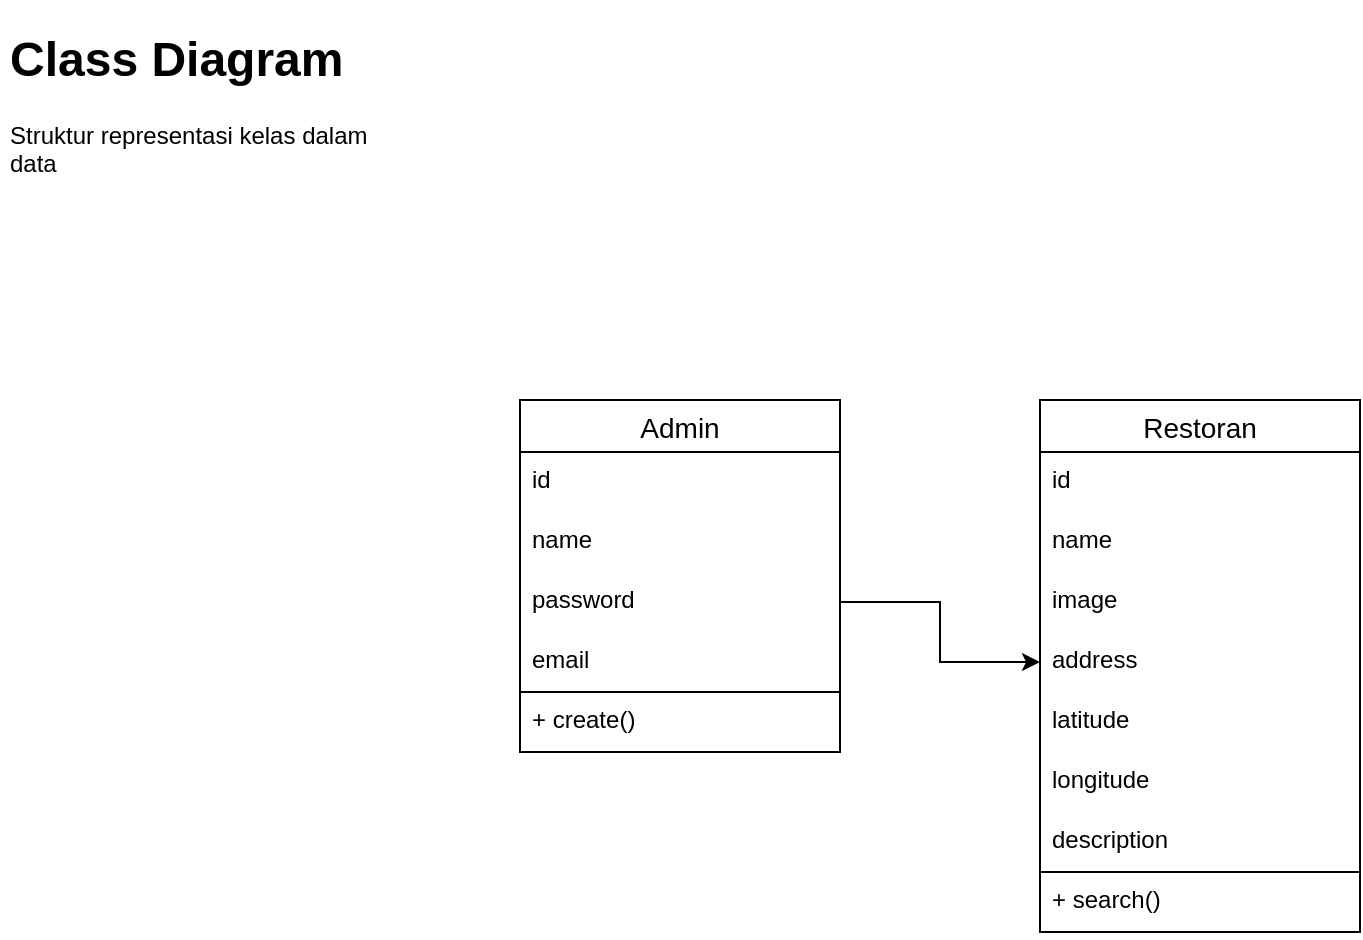 <mxfile version="22.1.2" type="device" pages="9">
  <diagram id="uEKleAXXWnIXiFQPEF42" name="class_diagram">
    <mxGraphModel dx="864" dy="516" grid="1" gridSize="10" guides="1" tooltips="1" connect="1" arrows="1" fold="1" page="1" pageScale="1" pageWidth="1169" pageHeight="827" math="0" shadow="0">
      <root>
        <mxCell id="0" />
        <mxCell id="1" parent="0" />
        <mxCell id="WfRSGHhZKMHI-hBBwJHi-1" value="Admin" style="swimlane;fontStyle=0;childLayout=stackLayout;horizontal=1;startSize=26;horizontalStack=0;resizeParent=1;resizeParentMax=0;resizeLast=0;collapsible=1;marginBottom=0;align=center;fontSize=14;" parent="1" vertex="1">
          <mxGeometry x="270" y="200" width="160" height="176" as="geometry" />
        </mxCell>
        <mxCell id="WfRSGHhZKMHI-hBBwJHi-2" value="id" style="text;strokeColor=none;fillColor=none;spacingLeft=4;spacingRight=4;overflow=hidden;rotatable=0;points=[[0,0.5],[1,0.5]];portConstraint=eastwest;fontSize=12;whiteSpace=wrap;html=1;" parent="WfRSGHhZKMHI-hBBwJHi-1" vertex="1">
          <mxGeometry y="26" width="160" height="30" as="geometry" />
        </mxCell>
        <mxCell id="WfRSGHhZKMHI-hBBwJHi-3" value="name" style="text;strokeColor=none;fillColor=none;spacingLeft=4;spacingRight=4;overflow=hidden;rotatable=0;points=[[0,0.5],[1,0.5]];portConstraint=eastwest;fontSize=12;whiteSpace=wrap;html=1;" parent="WfRSGHhZKMHI-hBBwJHi-1" vertex="1">
          <mxGeometry y="56" width="160" height="30" as="geometry" />
        </mxCell>
        <mxCell id="WfRSGHhZKMHI-hBBwJHi-4" value="password" style="text;strokeColor=none;fillColor=none;spacingLeft=4;spacingRight=4;overflow=hidden;rotatable=0;points=[[0,0.5],[1,0.5]];portConstraint=eastwest;fontSize=12;whiteSpace=wrap;html=1;" parent="WfRSGHhZKMHI-hBBwJHi-1" vertex="1">
          <mxGeometry y="86" width="160" height="30" as="geometry" />
        </mxCell>
        <mxCell id="OwjPPMrB1LNmo61qr1oE-6" value="email" style="text;strokeColor=none;fillColor=none;spacingLeft=4;spacingRight=4;overflow=hidden;rotatable=0;points=[[0,0.5],[1,0.5]];portConstraint=eastwest;fontSize=12;whiteSpace=wrap;html=1;" parent="WfRSGHhZKMHI-hBBwJHi-1" vertex="1">
          <mxGeometry y="116" width="160" height="30" as="geometry" />
        </mxCell>
        <mxCell id="OKpZJcRmcXnSMO58SbXw-1" value="+ create()" style="text;strokeColor=default;fillColor=none;spacingLeft=4;spacingRight=4;overflow=hidden;rotatable=0;points=[[0,0.5],[1,0.5]];portConstraint=eastwest;fontSize=12;whiteSpace=wrap;html=1;" parent="WfRSGHhZKMHI-hBBwJHi-1" vertex="1">
          <mxGeometry y="146" width="160" height="30" as="geometry" />
        </mxCell>
        <mxCell id="WfRSGHhZKMHI-hBBwJHi-5" value="Restoran" style="swimlane;fontStyle=0;childLayout=stackLayout;horizontal=1;startSize=26;horizontalStack=0;resizeParent=1;resizeParentMax=0;resizeLast=0;collapsible=1;marginBottom=0;align=center;fontSize=14;" parent="1" vertex="1">
          <mxGeometry x="530" y="200" width="160" height="266" as="geometry" />
        </mxCell>
        <mxCell id="WfRSGHhZKMHI-hBBwJHi-6" value="id" style="text;strokeColor=none;fillColor=none;spacingLeft=4;spacingRight=4;overflow=hidden;rotatable=0;points=[[0,0.5],[1,0.5]];portConstraint=eastwest;fontSize=12;whiteSpace=wrap;html=1;" parent="WfRSGHhZKMHI-hBBwJHi-5" vertex="1">
          <mxGeometry y="26" width="160" height="30" as="geometry" />
        </mxCell>
        <mxCell id="WfRSGHhZKMHI-hBBwJHi-7" value="name" style="text;strokeColor=none;fillColor=none;spacingLeft=4;spacingRight=4;overflow=hidden;rotatable=0;points=[[0,0.5],[1,0.5]];portConstraint=eastwest;fontSize=12;whiteSpace=wrap;html=1;" parent="WfRSGHhZKMHI-hBBwJHi-5" vertex="1">
          <mxGeometry y="56" width="160" height="30" as="geometry" />
        </mxCell>
        <mxCell id="WfRSGHhZKMHI-hBBwJHi-8" value="image" style="text;strokeColor=none;fillColor=none;spacingLeft=4;spacingRight=4;overflow=hidden;rotatable=0;points=[[0,0.5],[1,0.5]];portConstraint=eastwest;fontSize=12;whiteSpace=wrap;html=1;" parent="WfRSGHhZKMHI-hBBwJHi-5" vertex="1">
          <mxGeometry y="86" width="160" height="30" as="geometry" />
        </mxCell>
        <mxCell id="OwjPPMrB1LNmo61qr1oE-4" value="address" style="text;strokeColor=none;fillColor=none;spacingLeft=4;spacingRight=4;overflow=hidden;rotatable=0;points=[[0,0.5],[1,0.5]];portConstraint=eastwest;fontSize=12;whiteSpace=wrap;html=1;" parent="WfRSGHhZKMHI-hBBwJHi-5" vertex="1">
          <mxGeometry y="116" width="160" height="30" as="geometry" />
        </mxCell>
        <mxCell id="OwjPPMrB1LNmo61qr1oE-3" value="latitude" style="text;strokeColor=none;fillColor=none;spacingLeft=4;spacingRight=4;overflow=hidden;rotatable=0;points=[[0,0.5],[1,0.5]];portConstraint=eastwest;fontSize=12;whiteSpace=wrap;html=1;" parent="WfRSGHhZKMHI-hBBwJHi-5" vertex="1">
          <mxGeometry y="146" width="160" height="30" as="geometry" />
        </mxCell>
        <mxCell id="OwjPPMrB1LNmo61qr1oE-2" value="longitude" style="text;strokeColor=none;fillColor=none;spacingLeft=4;spacingRight=4;overflow=hidden;rotatable=0;points=[[0,0.5],[1,0.5]];portConstraint=eastwest;fontSize=12;whiteSpace=wrap;html=1;" parent="WfRSGHhZKMHI-hBBwJHi-5" vertex="1">
          <mxGeometry y="176" width="160" height="30" as="geometry" />
        </mxCell>
        <mxCell id="OwjPPMrB1LNmo61qr1oE-1" value="description" style="text;strokeColor=none;fillColor=none;spacingLeft=4;spacingRight=4;overflow=hidden;rotatable=0;points=[[0,0.5],[1,0.5]];portConstraint=eastwest;fontSize=12;whiteSpace=wrap;html=1;" parent="WfRSGHhZKMHI-hBBwJHi-5" vertex="1">
          <mxGeometry y="206" width="160" height="30" as="geometry" />
        </mxCell>
        <mxCell id="OKpZJcRmcXnSMO58SbXw-2" value="+ search()" style="text;strokeColor=default;fillColor=none;spacingLeft=4;spacingRight=4;overflow=hidden;rotatable=0;points=[[0,0.5],[1,0.5]];portConstraint=eastwest;fontSize=12;whiteSpace=wrap;html=1;" parent="WfRSGHhZKMHI-hBBwJHi-5" vertex="1">
          <mxGeometry y="236" width="160" height="30" as="geometry" />
        </mxCell>
        <mxCell id="kHxyPzV2MhP2mO5u0oL6-1" value="&lt;h1&gt;Class Diagram&lt;/h1&gt;&lt;p&gt;Struktur representasi kelas dalam data&lt;/p&gt;" style="text;html=1;strokeColor=none;fillColor=none;spacing=5;spacingTop=-20;whiteSpace=wrap;overflow=hidden;rounded=0;" parent="1" vertex="1">
          <mxGeometry x="10" y="10" width="190" height="120" as="geometry" />
        </mxCell>
        <mxCell id="eJJIGH7hKQAF1qwXeydF-2" value="" style="edgeStyle=orthogonalEdgeStyle;rounded=0;orthogonalLoop=1;jettySize=auto;html=1;" parent="1" source="WfRSGHhZKMHI-hBBwJHi-4" target="OwjPPMrB1LNmo61qr1oE-4" edge="1">
          <mxGeometry relative="1" as="geometry" />
        </mxCell>
      </root>
    </mxGraphModel>
  </diagram>
  <diagram name="entity_relationship_diagram" id="wv50UoHE6rpFgZ3-bKZb">
    <mxGraphModel dx="1035" dy="626" grid="1" gridSize="10" guides="1" tooltips="1" connect="1" arrows="1" fold="1" page="1" pageScale="1" pageWidth="1169" pageHeight="827" math="0" shadow="0">
      <root>
        <mxCell id="kFq0XvAYw1q_RWK7bE0G-0" />
        <mxCell id="kFq0XvAYw1q_RWK7bE0G-1" parent="kFq0XvAYw1q_RWK7bE0G-0" />
        <mxCell id="McgjQWYdNotoh4i3HMHh-0" value="&lt;h1&gt;ERD&lt;/h1&gt;&lt;p&gt;Entity Relationship Diagram menampilkan relasi antara Admin dan Restoran&lt;/p&gt;" style="text;html=1;strokeColor=none;fillColor=none;spacing=5;spacingTop=-20;whiteSpace=wrap;overflow=hidden;rounded=0;" parent="kFq0XvAYw1q_RWK7bE0G-1" vertex="1">
          <mxGeometry x="10" y="10" width="190" height="120" as="geometry" />
        </mxCell>
        <mxCell id="rrg6VU5UccpmkUr85hv2-9" style="edgeStyle=none;rounded=0;orthogonalLoop=1;jettySize=auto;html=1;" edge="1" parent="kFq0XvAYw1q_RWK7bE0G-1" source="rrg6VU5UccpmkUr85hv2-0" target="rrg6VU5UccpmkUr85hv2-2">
          <mxGeometry relative="1" as="geometry" />
        </mxCell>
        <mxCell id="rrg6VU5UccpmkUr85hv2-0" value="Admin" style="whiteSpace=wrap;html=1;align=center;" vertex="1" parent="kFq0XvAYw1q_RWK7bE0G-1">
          <mxGeometry x="320" y="310" width="100" height="40" as="geometry" />
        </mxCell>
        <mxCell id="rrg6VU5UccpmkUr85hv2-6" style="edgeStyle=none;rounded=0;orthogonalLoop=1;jettySize=auto;html=1;" edge="1" parent="kFq0XvAYw1q_RWK7bE0G-1" source="rrg6VU5UccpmkUr85hv2-1" target="rrg6VU5UccpmkUr85hv2-0">
          <mxGeometry relative="1" as="geometry" />
        </mxCell>
        <mxCell id="rrg6VU5UccpmkUr85hv2-1" value="Name" style="ellipse;whiteSpace=wrap;html=1;align=center;" vertex="1" parent="kFq0XvAYw1q_RWK7bE0G-1">
          <mxGeometry x="180" y="310" width="100" height="40" as="geometry" />
        </mxCell>
        <mxCell id="rrg6VU5UccpmkUr85hv2-10" style="edgeStyle=none;rounded=0;orthogonalLoop=1;jettySize=auto;html=1;" edge="1" parent="kFq0XvAYw1q_RWK7bE0G-1" source="rrg6VU5UccpmkUr85hv2-2" target="rrg6VU5UccpmkUr85hv2-3">
          <mxGeometry relative="1" as="geometry" />
        </mxCell>
        <mxCell id="rrg6VU5UccpmkUr85hv2-2" value="Creates" style="shape=rhombus;perimeter=rhombusPerimeter;whiteSpace=wrap;html=1;align=center;" vertex="1" parent="kFq0XvAYw1q_RWK7bE0G-1">
          <mxGeometry x="550" y="300" width="120" height="60" as="geometry" />
        </mxCell>
        <mxCell id="rrg6VU5UccpmkUr85hv2-3" value="Restaurant" style="whiteSpace=wrap;html=1;align=center;" vertex="1" parent="kFq0XvAYw1q_RWK7bE0G-1">
          <mxGeometry x="860" y="310" width="100" height="40" as="geometry" />
        </mxCell>
        <mxCell id="rrg6VU5UccpmkUr85hv2-7" style="edgeStyle=none;rounded=0;orthogonalLoop=1;jettySize=auto;html=1;" edge="1" parent="kFq0XvAYw1q_RWK7bE0G-1" source="rrg6VU5UccpmkUr85hv2-4" target="rrg6VU5UccpmkUr85hv2-0">
          <mxGeometry relative="1" as="geometry" />
        </mxCell>
        <mxCell id="rrg6VU5UccpmkUr85hv2-4" value="Password" style="ellipse;whiteSpace=wrap;html=1;align=center;" vertex="1" parent="kFq0XvAYw1q_RWK7bE0G-1">
          <mxGeometry x="320" y="230" width="100" height="40" as="geometry" />
        </mxCell>
        <mxCell id="rrg6VU5UccpmkUr85hv2-8" style="edgeStyle=none;rounded=0;orthogonalLoop=1;jettySize=auto;html=1;" edge="1" parent="kFq0XvAYw1q_RWK7bE0G-1" source="rrg6VU5UccpmkUr85hv2-5" target="rrg6VU5UccpmkUr85hv2-0">
          <mxGeometry relative="1" as="geometry" />
        </mxCell>
        <mxCell id="rrg6VU5UccpmkUr85hv2-5" value="Email" style="ellipse;whiteSpace=wrap;html=1;align=center;" vertex="1" parent="kFq0XvAYw1q_RWK7bE0G-1">
          <mxGeometry x="320" y="394" width="100" height="40" as="geometry" />
        </mxCell>
        <mxCell id="rrg6VU5UccpmkUr85hv2-22" style="edgeStyle=none;rounded=0;orthogonalLoop=1;jettySize=auto;html=1;" edge="1" parent="kFq0XvAYw1q_RWK7bE0G-1" source="rrg6VU5UccpmkUr85hv2-12" target="rrg6VU5UccpmkUr85hv2-3">
          <mxGeometry relative="1" as="geometry" />
        </mxCell>
        <mxCell id="rrg6VU5UccpmkUr85hv2-12" value="Name" style="ellipse;whiteSpace=wrap;html=1;align=center;" vertex="1" parent="kFq0XvAYw1q_RWK7bE0G-1">
          <mxGeometry x="760" y="240" width="100" height="40" as="geometry" />
        </mxCell>
        <mxCell id="rrg6VU5UccpmkUr85hv2-19" value="" style="edgeStyle=none;rounded=0;orthogonalLoop=1;jettySize=auto;html=1;" edge="1" parent="kFq0XvAYw1q_RWK7bE0G-1" source="rrg6VU5UccpmkUr85hv2-13" target="rrg6VU5UccpmkUr85hv2-3">
          <mxGeometry relative="1" as="geometry" />
        </mxCell>
        <mxCell id="rrg6VU5UccpmkUr85hv2-13" value="Description" style="ellipse;whiteSpace=wrap;html=1;align=center;" vertex="1" parent="kFq0XvAYw1q_RWK7bE0G-1">
          <mxGeometry x="880" y="220" width="100" height="40" as="geometry" />
        </mxCell>
        <mxCell id="rrg6VU5UccpmkUr85hv2-25" value="" style="edgeStyle=none;rounded=0;orthogonalLoop=1;jettySize=auto;html=1;" edge="1" parent="kFq0XvAYw1q_RWK7bE0G-1" source="rrg6VU5UccpmkUr85hv2-14" target="rrg6VU5UccpmkUr85hv2-3">
          <mxGeometry relative="1" as="geometry" />
        </mxCell>
        <mxCell id="rrg6VU5UccpmkUr85hv2-14" value="Menu" style="ellipse;whiteSpace=wrap;html=1;align=center;" vertex="1" parent="kFq0XvAYw1q_RWK7bE0G-1">
          <mxGeometry x="980" y="354" width="100" height="40" as="geometry" />
        </mxCell>
        <mxCell id="rrg6VU5UccpmkUr85hv2-24" value="" style="edgeStyle=none;rounded=0;orthogonalLoop=1;jettySize=auto;html=1;" edge="1" parent="kFq0XvAYw1q_RWK7bE0G-1" source="rrg6VU5UccpmkUr85hv2-15" target="rrg6VU5UccpmkUr85hv2-3">
          <mxGeometry relative="1" as="geometry" />
        </mxCell>
        <mxCell id="rrg6VU5UccpmkUr85hv2-15" value="Longitude" style="ellipse;whiteSpace=wrap;html=1;align=center;" vertex="1" parent="kFq0XvAYw1q_RWK7bE0G-1">
          <mxGeometry x="890" y="414" width="100" height="40" as="geometry" />
        </mxCell>
        <mxCell id="rrg6VU5UccpmkUr85hv2-23" style="edgeStyle=none;rounded=0;orthogonalLoop=1;jettySize=auto;html=1;" edge="1" parent="kFq0XvAYw1q_RWK7bE0G-1" source="rrg6VU5UccpmkUr85hv2-16" target="rrg6VU5UccpmkUr85hv2-3">
          <mxGeometry relative="1" as="geometry" />
        </mxCell>
        <mxCell id="rrg6VU5UccpmkUr85hv2-16" value="Latitude" style="ellipse;whiteSpace=wrap;html=1;align=center;" vertex="1" parent="kFq0XvAYw1q_RWK7bE0G-1">
          <mxGeometry x="770" y="394" width="100" height="40" as="geometry" />
        </mxCell>
        <mxCell id="rrg6VU5UccpmkUr85hv2-20" style="edgeStyle=none;rounded=0;orthogonalLoop=1;jettySize=auto;html=1;" edge="1" parent="kFq0XvAYw1q_RWK7bE0G-1" source="rrg6VU5UccpmkUr85hv2-17" target="rrg6VU5UccpmkUr85hv2-3">
          <mxGeometry relative="1" as="geometry" />
        </mxCell>
        <mxCell id="rrg6VU5UccpmkUr85hv2-17" value="Address" style="ellipse;whiteSpace=wrap;html=1;align=center;" vertex="1" parent="kFq0XvAYw1q_RWK7bE0G-1">
          <mxGeometry x="980" y="270" width="100" height="40" as="geometry" />
        </mxCell>
      </root>
    </mxGraphModel>
  </diagram>
  <diagram id="2jlUd9JqBFYrSbYLKkLC" name="use_case">
    <mxGraphModel dx="880" dy="532" grid="1" gridSize="10" guides="1" tooltips="1" connect="1" arrows="1" fold="1" page="1" pageScale="1" pageWidth="1169" pageHeight="827" math="0" shadow="0">
      <root>
        <mxCell id="0" />
        <mxCell id="1" parent="0" />
        <mxCell id="kObLeXnSEMQH_Ci7sUsz-3" style="edgeStyle=none;rounded=0;orthogonalLoop=1;jettySize=auto;html=1;" parent="1" source="_nuV5Pvxy_O8Vr_O4ahp-1" target="kObLeXnSEMQH_Ci7sUsz-2" edge="1">
          <mxGeometry relative="1" as="geometry" />
        </mxCell>
        <mxCell id="_nuV5Pvxy_O8Vr_O4ahp-1" value="User" style="shape=umlActor;verticalLabelPosition=bottom;verticalAlign=top;html=1;outlineConnect=0;" parent="1" vertex="1">
          <mxGeometry x="150" y="170" width="30" height="60" as="geometry" />
        </mxCell>
        <mxCell id="wK_8D6_r8cNBOEgrB_AP-6" style="edgeStyle=orthogonalEdgeStyle;rounded=0;orthogonalLoop=1;jettySize=auto;html=1;" parent="1" source="_nuV5Pvxy_O8Vr_O4ahp-2" target="kObLeXnSEMQH_Ci7sUsz-4" edge="1">
          <mxGeometry relative="1" as="geometry">
            <mxPoint x="360" y="590" as="targetPoint" />
          </mxGeometry>
        </mxCell>
        <mxCell id="_nuV5Pvxy_O8Vr_O4ahp-2" value="Admin" style="shape=umlActor;verticalLabelPosition=bottom;verticalAlign=top;html=1;outlineConnect=0;" parent="1" vertex="1">
          <mxGeometry x="150" y="560" width="30" height="60" as="geometry" />
        </mxCell>
        <mxCell id="kObLeXnSEMQH_Ci7sUsz-1" value="GIS" style="swimlane;whiteSpace=wrap;html=1;" parent="1" vertex="1">
          <mxGeometry x="290" y="80" width="640" height="640" as="geometry" />
        </mxCell>
        <mxCell id="kObLeXnSEMQH_Ci7sUsz-2" value="Mencari Restoran" style="ellipse;whiteSpace=wrap;html=1;" parent="kObLeXnSEMQH_Ci7sUsz-1" vertex="1">
          <mxGeometry x="90" y="80" width="120" height="80" as="geometry" />
        </mxCell>
        <mxCell id="kObLeXnSEMQH_Ci7sUsz-4" value="Merancang data lokasi restoran" style="ellipse;whiteSpace=wrap;html=1;" parent="kObLeXnSEMQH_Ci7sUsz-1" vertex="1">
          <mxGeometry x="80" y="470" width="120" height="80" as="geometry" />
        </mxCell>
        <mxCell id="wK_8D6_r8cNBOEgrB_AP-3" value="Menampilkan data restoran" style="ellipse;whiteSpace=wrap;html=1;" parent="kObLeXnSEMQH_Ci7sUsz-1" vertex="1">
          <mxGeometry x="470" y="280" width="120" height="80" as="geometry" />
        </mxCell>
        <mxCell id="wK_8D6_r8cNBOEgrB_AP-1" value="&lt;h1&gt;Use Case&lt;/h1&gt;&lt;div&gt;User dan admin berinteraksi dengan sistem GIS&lt;/div&gt;" style="text;html=1;strokeColor=none;fillColor=none;spacing=5;spacingTop=-20;whiteSpace=wrap;overflow=hidden;rounded=0;" parent="1" vertex="1">
          <mxGeometry x="10" y="10" width="190" height="120" as="geometry" />
        </mxCell>
        <mxCell id="wK_8D6_r8cNBOEgrB_AP-4" style="edgeStyle=orthogonalEdgeStyle;rounded=0;orthogonalLoop=1;jettySize=auto;html=1;" parent="1" source="wK_8D6_r8cNBOEgrB_AP-2" target="wK_8D6_r8cNBOEgrB_AP-3" edge="1">
          <mxGeometry relative="1" as="geometry" />
        </mxCell>
        <mxCell id="wK_8D6_r8cNBOEgrB_AP-2" value="Sistem" style="shape=umlActor;verticalLabelPosition=bottom;verticalAlign=top;html=1;outlineConnect=0;" parent="1" vertex="1">
          <mxGeometry x="1040" y="370" width="30" height="60" as="geometry" />
        </mxCell>
      </root>
    </mxGraphModel>
  </diagram>
  <diagram id="FSSHoj8BLHHIMbzzwQ7J" name="activity_diagram">
    <mxGraphModel dx="733" dy="443" grid="1" gridSize="10" guides="1" tooltips="1" connect="1" arrows="1" fold="1" page="1" pageScale="1" pageWidth="1169" pageHeight="827" math="0" shadow="0">
      <root>
        <mxCell id="0" />
        <mxCell id="1" parent="0" />
        <mxCell id="zjU_HWYEssia-uDyKIsZ-1" value="Website GIS" style="swimlane;childLayout=stackLayout;resizeParent=1;resizeParentMax=0;startSize=20;html=1;" parent="1" vertex="1">
          <mxGeometry x="240" y="10" width="240" height="520" as="geometry" />
        </mxCell>
        <mxCell id="zjU_HWYEssia-uDyKIsZ-2" value="User" style="swimlane;startSize=20;html=1;" parent="zjU_HWYEssia-uDyKIsZ-1" vertex="1">
          <mxGeometry y="20" width="120" height="500" as="geometry" />
        </mxCell>
        <mxCell id="uD6mMXbtbfY7RBLB4HU4-3" value="" style="verticalLabelPosition=bottom;verticalAlign=top;html=1;shape=mxgraph.flowchart.on-page_reference;" parent="zjU_HWYEssia-uDyKIsZ-2" vertex="1">
          <mxGeometry x="30" y="40" width="60" height="60" as="geometry" />
        </mxCell>
        <mxCell id="uD6mMXbtbfY7RBLB4HU4-12" value="" style="edgeStyle=orthogonalEdgeStyle;rounded=0;orthogonalLoop=1;jettySize=auto;html=1;" parent="zjU_HWYEssia-uDyKIsZ-2" source="uD6mMXbtbfY7RBLB4HU4-8" target="uD6mMXbtbfY7RBLB4HU4-11" edge="1">
          <mxGeometry relative="1" as="geometry" />
        </mxCell>
        <mxCell id="uD6mMXbtbfY7RBLB4HU4-8" value="Masuk website" style="rounded=0;whiteSpace=wrap;html=1;" parent="zjU_HWYEssia-uDyKIsZ-2" vertex="1">
          <mxGeometry x="10" y="130" width="100" height="60" as="geometry" />
        </mxCell>
        <mxCell id="uD6mMXbtbfY7RBLB4HU4-9" value="" style="edgeStyle=orthogonalEdgeStyle;rounded=0;orthogonalLoop=1;jettySize=auto;html=1;" parent="zjU_HWYEssia-uDyKIsZ-2" source="uD6mMXbtbfY7RBLB4HU4-3" target="uD6mMXbtbfY7RBLB4HU4-8" edge="1">
          <mxGeometry relative="1" as="geometry" />
        </mxCell>
        <mxCell id="uD6mMXbtbfY7RBLB4HU4-11" value="Mencari lokasi makanan" style="rounded=0;whiteSpace=wrap;html=1;" parent="zjU_HWYEssia-uDyKIsZ-2" vertex="1">
          <mxGeometry x="10" y="220" width="100" height="60" as="geometry" />
        </mxCell>
        <mxCell id="DRy-WwCCmN88b_M7OMrU-3" value="" style="edgeStyle=orthogonalEdgeStyle;rounded=0;orthogonalLoop=1;jettySize=auto;html=1;" parent="zjU_HWYEssia-uDyKIsZ-2" source="uD6mMXbtbfY7RBLB4HU4-21" target="DRy-WwCCmN88b_M7OMrU-2" edge="1">
          <mxGeometry relative="1" as="geometry" />
        </mxCell>
        <mxCell id="uD6mMXbtbfY7RBLB4HU4-21" value="Catat restoran yang ingin di kunjungi" style="rounded=0;whiteSpace=wrap;html=1;" parent="zjU_HWYEssia-uDyKIsZ-2" vertex="1">
          <mxGeometry x="10" y="330" width="100" height="60" as="geometry" />
        </mxCell>
        <mxCell id="DRy-WwCCmN88b_M7OMrU-2" value="" style="verticalLabelPosition=bottom;verticalAlign=top;html=1;shape=mxgraph.flowchart.on-page_reference;" parent="zjU_HWYEssia-uDyKIsZ-2" vertex="1">
          <mxGeometry x="30" y="420" width="60" height="60" as="geometry" />
        </mxCell>
        <mxCell id="zjU_HWYEssia-uDyKIsZ-4" value="Sistem" style="swimlane;startSize=20;html=1;" parent="zjU_HWYEssia-uDyKIsZ-1" vertex="1">
          <mxGeometry x="120" y="20" width="120" height="500" as="geometry" />
        </mxCell>
        <mxCell id="uD6mMXbtbfY7RBLB4HU4-20" value="" style="edgeStyle=orthogonalEdgeStyle;rounded=0;orthogonalLoop=1;jettySize=auto;html=1;" parent="zjU_HWYEssia-uDyKIsZ-4" source="uD6mMXbtbfY7RBLB4HU4-13" target="uD6mMXbtbfY7RBLB4HU4-19" edge="1">
          <mxGeometry relative="1" as="geometry" />
        </mxCell>
        <mxCell id="uD6mMXbtbfY7RBLB4HU4-13" value="Select semua restoran berdasarkan search yang di input" style="rounded=0;whiteSpace=wrap;html=1;" parent="zjU_HWYEssia-uDyKIsZ-4" vertex="1">
          <mxGeometry x="10" y="210" width="100" height="80" as="geometry" />
        </mxCell>
        <mxCell id="uD6mMXbtbfY7RBLB4HU4-19" value="Tampilkan restoran yang&amp;nbsp; dekat ke user" style="rounded=0;whiteSpace=wrap;html=1;" parent="zjU_HWYEssia-uDyKIsZ-4" vertex="1">
          <mxGeometry x="10" y="330" width="100" height="60" as="geometry" />
        </mxCell>
        <mxCell id="uD6mMXbtbfY7RBLB4HU4-17" style="edgeStyle=orthogonalEdgeStyle;rounded=0;orthogonalLoop=1;jettySize=auto;html=1;" parent="zjU_HWYEssia-uDyKIsZ-1" source="uD6mMXbtbfY7RBLB4HU4-11" target="uD6mMXbtbfY7RBLB4HU4-13" edge="1">
          <mxGeometry relative="1" as="geometry" />
        </mxCell>
        <mxCell id="uD6mMXbtbfY7RBLB4HU4-22" style="edgeStyle=orthogonalEdgeStyle;rounded=0;orthogonalLoop=1;jettySize=auto;html=1;" parent="zjU_HWYEssia-uDyKIsZ-1" source="uD6mMXbtbfY7RBLB4HU4-19" target="uD6mMXbtbfY7RBLB4HU4-21" edge="1">
          <mxGeometry relative="1" as="geometry" />
        </mxCell>
        <mxCell id="Z3rGPeR09fnSCj8YUZbi-1" value="&lt;h1&gt;Activity Diagram&lt;/h1&gt;&lt;p&gt;Aktivitas dari user dengan sistem, admin tidak berkaitan&lt;/p&gt;" style="text;html=1;strokeColor=none;fillColor=none;spacing=5;spacingTop=-20;whiteSpace=wrap;overflow=hidden;rounded=0;" parent="1" vertex="1">
          <mxGeometry x="10" y="10" width="200" height="120" as="geometry" />
        </mxCell>
        <mxCell id="HDipj1ljN4xZ87Up49PI-1" value="Website GIS" style="swimlane;childLayout=stackLayout;resizeParent=1;resizeParentMax=0;startSize=20;html=1;" vertex="1" parent="1">
          <mxGeometry x="510" y="10" width="240" height="520" as="geometry" />
        </mxCell>
        <mxCell id="HDipj1ljN4xZ87Up49PI-2" value="Admin" style="swimlane;startSize=20;html=1;" vertex="1" parent="HDipj1ljN4xZ87Up49PI-1">
          <mxGeometry y="20" width="120" height="500" as="geometry" />
        </mxCell>
        <mxCell id="HDipj1ljN4xZ87Up49PI-3" value="" style="verticalLabelPosition=bottom;verticalAlign=top;html=1;shape=mxgraph.flowchart.on-page_reference;" vertex="1" parent="HDipj1ljN4xZ87Up49PI-2">
          <mxGeometry x="30" y="40" width="60" height="60" as="geometry" />
        </mxCell>
        <mxCell id="HDipj1ljN4xZ87Up49PI-19" value="" style="edgeStyle=orthogonalEdgeStyle;rounded=0;orthogonalLoop=1;jettySize=auto;html=1;" edge="1" parent="HDipj1ljN4xZ87Up49PI-2" source="HDipj1ljN4xZ87Up49PI-5" target="HDipj1ljN4xZ87Up49PI-18">
          <mxGeometry relative="1" as="geometry" />
        </mxCell>
        <mxCell id="HDipj1ljN4xZ87Up49PI-5" value="Login" style="rounded=0;whiteSpace=wrap;html=1;" vertex="1" parent="HDipj1ljN4xZ87Up49PI-2">
          <mxGeometry x="10" y="130" width="100" height="60" as="geometry" />
        </mxCell>
        <mxCell id="HDipj1ljN4xZ87Up49PI-6" value="" style="edgeStyle=orthogonalEdgeStyle;rounded=0;orthogonalLoop=1;jettySize=auto;html=1;" edge="1" parent="HDipj1ljN4xZ87Up49PI-2" source="HDipj1ljN4xZ87Up49PI-3" target="HDipj1ljN4xZ87Up49PI-5">
          <mxGeometry relative="1" as="geometry" />
        </mxCell>
        <mxCell id="HDipj1ljN4xZ87Up49PI-10" value="" style="verticalLabelPosition=bottom;verticalAlign=top;html=1;shape=mxgraph.flowchart.on-page_reference;" vertex="1" parent="HDipj1ljN4xZ87Up49PI-2">
          <mxGeometry x="30" y="420" width="60" height="60" as="geometry" />
        </mxCell>
        <mxCell id="HDipj1ljN4xZ87Up49PI-18" value="Masukkan input CRUD" style="rounded=0;whiteSpace=wrap;html=1;" vertex="1" parent="HDipj1ljN4xZ87Up49PI-2">
          <mxGeometry x="10" y="220" width="100" height="60" as="geometry" />
        </mxCell>
        <mxCell id="HDipj1ljN4xZ87Up49PI-11" value="Sistem" style="swimlane;startSize=20;html=1;" vertex="1" parent="HDipj1ljN4xZ87Up49PI-1">
          <mxGeometry x="120" y="20" width="120" height="500" as="geometry" />
        </mxCell>
        <mxCell id="HDipj1ljN4xZ87Up49PI-17" value="Melaksanakan manipulasi data" style="rounded=0;whiteSpace=wrap;html=1;" vertex="1" parent="HDipj1ljN4xZ87Up49PI-11">
          <mxGeometry x="10" y="300" width="100" height="60" as="geometry" />
        </mxCell>
        <mxCell id="HDipj1ljN4xZ87Up49PI-20" style="edgeStyle=orthogonalEdgeStyle;rounded=0;orthogonalLoop=1;jettySize=auto;html=1;" edge="1" parent="HDipj1ljN4xZ87Up49PI-1" source="HDipj1ljN4xZ87Up49PI-18" target="HDipj1ljN4xZ87Up49PI-17">
          <mxGeometry relative="1" as="geometry" />
        </mxCell>
        <mxCell id="HDipj1ljN4xZ87Up49PI-23" style="edgeStyle=orthogonalEdgeStyle;rounded=0;orthogonalLoop=1;jettySize=auto;html=1;exitX=0.5;exitY=1;exitDx=0;exitDy=0;" edge="1" parent="HDipj1ljN4xZ87Up49PI-1" source="HDipj1ljN4xZ87Up49PI-17" target="HDipj1ljN4xZ87Up49PI-10">
          <mxGeometry relative="1" as="geometry" />
        </mxCell>
      </root>
    </mxGraphModel>
  </diagram>
  <diagram id="2HjHBnx-l-QSCtbmtzhz" name="data_flow_diagram">
    <mxGraphModel dx="880" dy="532" grid="1" gridSize="10" guides="1" tooltips="1" connect="1" arrows="1" fold="1" page="1" pageScale="1" pageWidth="1169" pageHeight="827" math="0" shadow="0">
      <root>
        <mxCell id="0" />
        <mxCell id="1" parent="0" />
        <mxCell id="n-MNN_tVC8yNQoSiTrwy-7" style="rounded=0;orthogonalLoop=1;jettySize=auto;html=1;exitX=1;exitY=0.5;exitDx=0;exitDy=0;entryX=0.007;entryY=0.474;entryDx=0;entryDy=0;entryPerimeter=0;" parent="1" source="26S_KLg3JsJAAftlGaG3-2" target="n-MNN_tVC8yNQoSiTrwy-2" edge="1">
          <mxGeometry relative="1" as="geometry">
            <mxPoint x="745" y="80" as="targetPoint" />
          </mxGeometry>
        </mxCell>
        <mxCell id="n-MNN_tVC8yNQoSiTrwy-8" value="Mendapat lokasi terdekat" style="edgeLabel;html=1;align=center;verticalAlign=middle;resizable=0;points=[];" parent="n-MNN_tVC8yNQoSiTrwy-7" vertex="1" connectable="0">
          <mxGeometry x="-0.413" y="1" relative="1" as="geometry">
            <mxPoint x="26" y="18" as="offset" />
          </mxGeometry>
        </mxCell>
        <mxCell id="26S_KLg3JsJAAftlGaG3-2" value="Sistem GIS" style="ellipse;whiteSpace=wrap;html=1;aspect=fixed;" parent="1" vertex="1">
          <mxGeometry x="529" y="40" width="80" height="80" as="geometry" />
        </mxCell>
        <mxCell id="n-MNN_tVC8yNQoSiTrwy-5" style="rounded=0;orthogonalLoop=1;jettySize=auto;html=1;exitX=0;exitY=0.25;exitDx=0;exitDy=0;entryX=0.971;entryY=0.347;entryDx=0;entryDy=0;entryPerimeter=0;" parent="1" source="n-MNN_tVC8yNQoSiTrwy-2" target="26S_KLg3JsJAAftlGaG3-2" edge="1">
          <mxGeometry relative="1" as="geometry">
            <mxPoint x="615" y="68.276" as="targetPoint" />
          </mxGeometry>
        </mxCell>
        <mxCell id="n-MNN_tVC8yNQoSiTrwy-6" value="Mencari restoran" style="edgeLabel;html=1;align=center;verticalAlign=middle;resizable=0;points=[];" parent="n-MNN_tVC8yNQoSiTrwy-5" vertex="1" connectable="0">
          <mxGeometry x="0.016" y="2" relative="1" as="geometry">
            <mxPoint y="-14" as="offset" />
          </mxGeometry>
        </mxCell>
        <mxCell id="n-MNN_tVC8yNQoSiTrwy-2" value="User" style="html=1;dashed=0;whiteSpace=wrap;" parent="1" vertex="1">
          <mxGeometry x="755" y="56" width="100" height="50" as="geometry" />
        </mxCell>
        <mxCell id="n-MNN_tVC8yNQoSiTrwy-11" style="edgeStyle=orthogonalEdgeStyle;rounded=0;orthogonalLoop=1;jettySize=auto;html=1;" parent="1" source="n-MNN_tVC8yNQoSiTrwy-9" target="26S_KLg3JsJAAftlGaG3-2" edge="1">
          <mxGeometry relative="1" as="geometry" />
        </mxCell>
        <mxCell id="n-MNN_tVC8yNQoSiTrwy-12" value="CRUD" style="edgeLabel;html=1;align=center;verticalAlign=middle;resizable=0;points=[];" parent="n-MNN_tVC8yNQoSiTrwy-11" vertex="1" connectable="0">
          <mxGeometry x="0.033" relative="1" as="geometry">
            <mxPoint y="7" as="offset" />
          </mxGeometry>
        </mxCell>
        <mxCell id="n-MNN_tVC8yNQoSiTrwy-9" value="Admin" style="html=1;dashed=0;whiteSpace=wrap;" parent="1" vertex="1">
          <mxGeometry x="315" y="55" width="100" height="50" as="geometry" />
        </mxCell>
        <mxCell id="F6UCmwKZPsixV27xlPMK-14" style="edgeStyle=none;rounded=0;orthogonalLoop=1;jettySize=auto;html=1;" parent="1" source="F6UCmwKZPsixV27xlPMK-4" target="F6UCmwKZPsixV27xlPMK-5" edge="1">
          <mxGeometry relative="1" as="geometry" />
        </mxCell>
        <mxCell id="F6UCmwKZPsixV27xlPMK-23" value="Info Restoran" style="edgeLabel;html=1;align=center;verticalAlign=middle;resizable=0;points=[];" parent="F6UCmwKZPsixV27xlPMK-14" vertex="1" connectable="0">
          <mxGeometry x="-0.151" y="2" relative="1" as="geometry">
            <mxPoint x="-42" as="offset" />
          </mxGeometry>
        </mxCell>
        <mxCell id="F6UCmwKZPsixV27xlPMK-4" value="Database Tempat Makanan" style="ellipse;whiteSpace=wrap;html=1;aspect=fixed;" parent="1" vertex="1">
          <mxGeometry x="529" y="450" width="80" height="80" as="geometry" />
        </mxCell>
        <mxCell id="F6UCmwKZPsixV27xlPMK-20" style="edgeStyle=none;rounded=0;orthogonalLoop=1;jettySize=auto;html=1;exitX=1;exitY=0.5;exitDx=0;exitDy=0;entryX=0;entryY=0.75;entryDx=0;entryDy=0;" parent="1" source="F6UCmwKZPsixV27xlPMK-5" target="F6UCmwKZPsixV27xlPMK-7" edge="1">
          <mxGeometry relative="1" as="geometry" />
        </mxCell>
        <mxCell id="F6UCmwKZPsixV27xlPMK-24" value="Output Lokasi" style="edgeLabel;html=1;align=center;verticalAlign=middle;resizable=0;points=[];" parent="F6UCmwKZPsixV27xlPMK-20" vertex="1" connectable="0">
          <mxGeometry x="0.049" y="2" relative="1" as="geometry">
            <mxPoint x="29" y="21" as="offset" />
          </mxGeometry>
        </mxCell>
        <mxCell id="F6UCmwKZPsixV27xlPMK-5" value="API Google Map" style="ellipse;whiteSpace=wrap;html=1;aspect=fixed;" parent="1" vertex="1">
          <mxGeometry x="529" y="600" width="80" height="80" as="geometry" />
        </mxCell>
        <mxCell id="F6UCmwKZPsixV27xlPMK-10" style="edgeStyle=none;rounded=0;orthogonalLoop=1;jettySize=auto;html=1;" parent="1" source="F6UCmwKZPsixV27xlPMK-6" target="F6UCmwKZPsixV27xlPMK-4" edge="1">
          <mxGeometry relative="1" as="geometry" />
        </mxCell>
        <mxCell id="F6UCmwKZPsixV27xlPMK-21" value="CRUD" style="edgeLabel;html=1;align=center;verticalAlign=middle;resizable=0;points=[];" parent="F6UCmwKZPsixV27xlPMK-10" vertex="1" connectable="0">
          <mxGeometry x="-0.125" relative="1" as="geometry">
            <mxPoint x="5" y="10" as="offset" />
          </mxGeometry>
        </mxCell>
        <mxCell id="F6UCmwKZPsixV27xlPMK-6" value="Admin" style="rounded=0;whiteSpace=wrap;html=1;" parent="1" vertex="1">
          <mxGeometry x="320" y="460" width="120" height="60" as="geometry" />
        </mxCell>
        <mxCell id="F6UCmwKZPsixV27xlPMK-19" style="edgeStyle=none;rounded=0;orthogonalLoop=1;jettySize=auto;html=1;exitX=0;exitY=0.25;exitDx=0;exitDy=0;entryX=1;entryY=0;entryDx=0;entryDy=0;" parent="1" source="F6UCmwKZPsixV27xlPMK-7" target="F6UCmwKZPsixV27xlPMK-5" edge="1">
          <mxGeometry relative="1" as="geometry" />
        </mxCell>
        <mxCell id="F6UCmwKZPsixV27xlPMK-25" value="Input Search" style="edgeLabel;html=1;align=center;verticalAlign=middle;resizable=0;points=[];" parent="F6UCmwKZPsixV27xlPMK-19" vertex="1" connectable="0">
          <mxGeometry x="0.104" y="-2" relative="1" as="geometry">
            <mxPoint x="-17" y="-14" as="offset" />
          </mxGeometry>
        </mxCell>
        <mxCell id="F6UCmwKZPsixV27xlPMK-7" value="User" style="rounded=0;whiteSpace=wrap;html=1;" parent="1" vertex="1">
          <mxGeometry x="710" y="540" width="120" height="60" as="geometry" />
        </mxCell>
        <mxCell id="F6UCmwKZPsixV27xlPMK-28" value="Level-0" style="text;html=1;strokeColor=none;fillColor=none;align=center;verticalAlign=middle;whiteSpace=wrap;rounded=0;" parent="1" vertex="1">
          <mxGeometry x="310" y="10" width="60" height="30" as="geometry" />
        </mxCell>
        <mxCell id="F6UCmwKZPsixV27xlPMK-29" value="Level-1" style="text;html=1;strokeColor=none;fillColor=none;align=center;verticalAlign=middle;whiteSpace=wrap;rounded=0;" parent="1" vertex="1">
          <mxGeometry x="320" y="414" width="60" height="30" as="geometry" />
        </mxCell>
        <mxCell id="q4vtSikcj1JBtEU16-kq-1" value="&lt;h1&gt;DFD&lt;/h1&gt;&lt;p&gt;Visualisasi kegiatan yang berjalan dalam sistem GIS&lt;/p&gt;" style="text;html=1;strokeColor=none;fillColor=none;spacing=5;spacingTop=-20;whiteSpace=wrap;overflow=hidden;rounded=0;" parent="1" vertex="1">
          <mxGeometry x="10" y="10" width="190" height="120" as="geometry" />
        </mxCell>
      </root>
    </mxGraphModel>
  </diagram>
  <diagram id="ZBs_2m37ue6HtNRXdifd" name="sequence_diagram">
    <mxGraphModel dx="880" dy="532" grid="1" gridSize="10" guides="1" tooltips="1" connect="1" arrows="1" fold="1" page="1" pageScale="1" pageWidth="1169" pageHeight="827" math="0" shadow="0">
      <root>
        <mxCell id="0" />
        <mxCell id="1" parent="0" />
        <mxCell id="5ucw3oexCl8lW1_oNBkN-4" style="edgeStyle=orthogonalEdgeStyle;rounded=0;orthogonalLoop=1;jettySize=auto;html=1;" parent="1" source="ZmrzpCwcBLwAPZ_bakex-1" edge="1">
          <mxGeometry relative="1" as="geometry">
            <mxPoint x="340" y="760" as="targetPoint" />
          </mxGeometry>
        </mxCell>
        <mxCell id="ZmrzpCwcBLwAPZ_bakex-1" value="User" style="rounded=0;whiteSpace=wrap;html=1;" parent="1" vertex="1">
          <mxGeometry x="280" y="40" width="120" height="60" as="geometry" />
        </mxCell>
        <mxCell id="5ucw3oexCl8lW1_oNBkN-5" style="edgeStyle=orthogonalEdgeStyle;rounded=0;orthogonalLoop=1;jettySize=auto;html=1;exitX=0.5;exitY=1;exitDx=0;exitDy=0;" parent="1" source="ZmrzpCwcBLwAPZ_bakex-2" edge="1">
          <mxGeometry relative="1" as="geometry">
            <mxPoint x="580" y="760" as="targetPoint" />
          </mxGeometry>
        </mxCell>
        <mxCell id="ZmrzpCwcBLwAPZ_bakex-2" value="GIS" style="rounded=0;whiteSpace=wrap;html=1;" parent="1" vertex="1">
          <mxGeometry x="520" y="40" width="120" height="60" as="geometry" />
        </mxCell>
        <mxCell id="5ucw3oexCl8lW1_oNBkN-6" style="edgeStyle=orthogonalEdgeStyle;rounded=0;orthogonalLoop=1;jettySize=auto;html=1;exitX=0.5;exitY=1;exitDx=0;exitDy=0;" parent="1" source="ZmrzpCwcBLwAPZ_bakex-3" edge="1">
          <mxGeometry relative="1" as="geometry">
            <mxPoint x="820" y="760" as="targetPoint" />
          </mxGeometry>
        </mxCell>
        <mxCell id="ZmrzpCwcBLwAPZ_bakex-3" value="Database" style="rounded=0;whiteSpace=wrap;html=1;" parent="1" vertex="1">
          <mxGeometry x="760" y="40" width="120" height="60" as="geometry" />
        </mxCell>
        <mxCell id="5ucw3oexCl8lW1_oNBkN-16" style="edgeStyle=orthogonalEdgeStyle;rounded=0;orthogonalLoop=1;jettySize=auto;html=1;exitX=1;exitY=0.25;exitDx=0;exitDy=0;entryX=0;entryY=0.25;entryDx=0;entryDy=0;" parent="1" edge="1">
          <mxGeometry relative="1" as="geometry">
            <mxPoint x="350" y="190" as="sourcePoint" />
            <mxPoint x="570" y="190.0" as="targetPoint" />
          </mxGeometry>
        </mxCell>
        <mxCell id="5ucw3oexCl8lW1_oNBkN-21" value="1. Input search" style="edgeLabel;html=1;align=center;verticalAlign=middle;resizable=0;points=[];" parent="5ucw3oexCl8lW1_oNBkN-16" vertex="1" connectable="0">
          <mxGeometry x="-0.179" y="3" relative="1" as="geometry">
            <mxPoint x="9" y="-7" as="offset" />
          </mxGeometry>
        </mxCell>
        <mxCell id="5ucw3oexCl8lW1_oNBkN-8" value="" style="rounded=0;whiteSpace=wrap;html=1;" parent="1" vertex="1">
          <mxGeometry x="330" y="120" width="20" height="560" as="geometry" />
        </mxCell>
        <mxCell id="5ucw3oexCl8lW1_oNBkN-11" value="" style="rounded=0;whiteSpace=wrap;html=1;" parent="1" vertex="1">
          <mxGeometry x="570" y="120" width="20" height="560" as="geometry" />
        </mxCell>
        <mxCell id="5ucw3oexCl8lW1_oNBkN-12" value="" style="rounded=0;whiteSpace=wrap;html=1;" parent="1" vertex="1">
          <mxGeometry x="810" y="120" width="20" height="560" as="geometry" />
        </mxCell>
        <mxCell id="5ucw3oexCl8lW1_oNBkN-17" style="edgeStyle=orthogonalEdgeStyle;rounded=0;orthogonalLoop=1;jettySize=auto;html=1;exitX=1;exitY=0.25;exitDx=0;exitDy=0;entryX=0;entryY=0.25;entryDx=0;entryDy=0;" parent="1" edge="1">
          <mxGeometry relative="1" as="geometry">
            <mxPoint x="590" y="270" as="sourcePoint" />
            <mxPoint x="810" y="270.0" as="targetPoint" />
          </mxGeometry>
        </mxCell>
        <mxCell id="5ucw3oexCl8lW1_oNBkN-22" value="2. Ambil lokasi dari search" style="edgeLabel;html=1;align=center;verticalAlign=middle;resizable=0;points=[];" parent="5ucw3oexCl8lW1_oNBkN-17" vertex="1" connectable="0">
          <mxGeometry x="0.07" y="-5" relative="1" as="geometry">
            <mxPoint y="-15" as="offset" />
          </mxGeometry>
        </mxCell>
        <mxCell id="5ucw3oexCl8lW1_oNBkN-18" style="edgeStyle=orthogonalEdgeStyle;rounded=0;orthogonalLoop=1;jettySize=auto;html=1;exitX=1;exitY=0.25;exitDx=0;exitDy=0;entryX=0;entryY=0.25;entryDx=0;entryDy=0;" parent="1" edge="1">
          <mxGeometry relative="1" as="geometry">
            <mxPoint x="810" y="370.0" as="sourcePoint" />
            <mxPoint x="590" y="370" as="targetPoint" />
          </mxGeometry>
        </mxCell>
        <mxCell id="5ucw3oexCl8lW1_oNBkN-23" value="3. Kasih lokasi" style="edgeLabel;html=1;align=center;verticalAlign=middle;resizable=0;points=[];" parent="5ucw3oexCl8lW1_oNBkN-18" vertex="1" connectable="0">
          <mxGeometry x="0.093" y="-4" relative="1" as="geometry">
            <mxPoint y="-6" as="offset" />
          </mxGeometry>
        </mxCell>
        <mxCell id="5ucw3oexCl8lW1_oNBkN-20" style="edgeStyle=orthogonalEdgeStyle;rounded=0;orthogonalLoop=1;jettySize=auto;html=1;exitX=1;exitY=0.25;exitDx=0;exitDy=0;entryX=0;entryY=0.25;entryDx=0;entryDy=0;" parent="1" edge="1">
          <mxGeometry relative="1" as="geometry">
            <mxPoint x="570" y="470.0" as="sourcePoint" />
            <mxPoint x="350" y="470" as="targetPoint" />
          </mxGeometry>
        </mxCell>
        <mxCell id="5ucw3oexCl8lW1_oNBkN-24" value="4. Tampilkan lokasi terdekat" style="edgeLabel;html=1;align=center;verticalAlign=middle;resizable=0;points=[];" parent="5ucw3oexCl8lW1_oNBkN-20" vertex="1" connectable="0">
          <mxGeometry x="0.083" y="-4" relative="1" as="geometry">
            <mxPoint y="-6" as="offset" />
          </mxGeometry>
        </mxCell>
        <mxCell id="CUAFuf70SBhph7RzmqSu-1" value="&lt;h1&gt;Sequence Diagram&lt;/h1&gt;&lt;p&gt;&lt;br&gt;&lt;/p&gt;" style="text;html=1;strokeColor=none;fillColor=none;spacing=5;spacingTop=-20;whiteSpace=wrap;overflow=hidden;rounded=0;" parent="1" vertex="1">
          <mxGeometry x="10" y="10" width="230" height="120" as="geometry" />
        </mxCell>
      </root>
    </mxGraphModel>
  </diagram>
  <diagram id="GyfwrEa3_OnAJcO4Tq3r" name="collaboration_diagram">
    <mxGraphModel dx="1035" dy="626" grid="1" gridSize="10" guides="1" tooltips="1" connect="1" arrows="1" fold="1" page="1" pageScale="1" pageWidth="1169" pageHeight="827" math="0" shadow="0">
      <root>
        <mxCell id="0" />
        <mxCell id="1" parent="0" />
        <mxCell id="5zO-J91OfPH13EVK-4qU-12" style="edgeStyle=none;rounded=0;orthogonalLoop=1;jettySize=auto;html=1;exitX=1;exitY=0.25;exitDx=0;exitDy=0;entryX=0.75;entryY=0;entryDx=0;entryDy=0;" parent="1" source="5zO-J91OfPH13EVK-4qU-1" target="5zO-J91OfPH13EVK-4qU-3" edge="1">
          <mxGeometry relative="1" as="geometry" />
        </mxCell>
        <mxCell id="4wz1NWrcsP22MjkUYIVP-5" value="3. Kasih Restoran Terdekat User" style="edgeLabel;html=1;align=center;verticalAlign=middle;resizable=0;points=[];" parent="5zO-J91OfPH13EVK-4qU-12" vertex="1" connectable="0">
          <mxGeometry x="-0.446" y="-3" relative="1" as="geometry">
            <mxPoint x="65" y="-46" as="offset" />
          </mxGeometry>
        </mxCell>
        <mxCell id="5zO-J91OfPH13EVK-4qU-1" value="GIS" style="rounded=0;whiteSpace=wrap;html=1;" parent="1" vertex="1">
          <mxGeometry x="524.5" y="200" width="120" height="60" as="geometry" />
        </mxCell>
        <mxCell id="5zO-J91OfPH13EVK-4qU-9" style="edgeStyle=none;rounded=0;orthogonalLoop=1;jettySize=auto;html=1;exitX=0.25;exitY=0;exitDx=0;exitDy=0;entryX=0;entryY=0.25;entryDx=0;entryDy=0;" parent="1" source="5zO-J91OfPH13EVK-4qU-2" target="5zO-J91OfPH13EVK-4qU-1" edge="1">
          <mxGeometry relative="1" as="geometry" />
        </mxCell>
        <mxCell id="4wz1NWrcsP22MjkUYIVP-1" value="1. Tambah Lokasi Restoran" style="edgeLabel;html=1;align=center;verticalAlign=middle;resizable=0;points=[];" parent="5zO-J91OfPH13EVK-4qU-9" vertex="1" connectable="0">
          <mxGeometry x="-0.623" y="1" relative="1" as="geometry">
            <mxPoint x="-84" y="1" as="offset" />
          </mxGeometry>
        </mxCell>
        <mxCell id="5zO-J91OfPH13EVK-4qU-2" value="Admin" style="rounded=0;whiteSpace=wrap;html=1;" parent="1" vertex="1">
          <mxGeometry x="285" y="500" width="120" height="60" as="geometry" />
        </mxCell>
        <mxCell id="5zO-J91OfPH13EVK-4qU-14" style="edgeStyle=none;rounded=0;orthogonalLoop=1;jettySize=auto;html=1;exitX=0.25;exitY=0;exitDx=0;exitDy=0;entryX=0.75;entryY=1;entryDx=0;entryDy=0;" parent="1" source="5zO-J91OfPH13EVK-4qU-3" target="5zO-J91OfPH13EVK-4qU-1" edge="1">
          <mxGeometry relative="1" as="geometry" />
        </mxCell>
        <mxCell id="4wz1NWrcsP22MjkUYIVP-4" value="2. Cari Tempat Makanan" style="edgeLabel;html=1;align=center;verticalAlign=middle;resizable=0;points=[];" parent="5zO-J91OfPH13EVK-4qU-14" vertex="1" connectable="0">
          <mxGeometry x="-0.323" y="4" relative="1" as="geometry">
            <mxPoint x="-40" y="49" as="offset" />
          </mxGeometry>
        </mxCell>
        <mxCell id="5zO-J91OfPH13EVK-4qU-3" value="User" style="rounded=0;whiteSpace=wrap;html=1;" parent="1" vertex="1">
          <mxGeometry x="765" y="500" width="120" height="60" as="geometry" />
        </mxCell>
        <mxCell id="JMapN-hY_Jkrf0j6E675-1" value="&lt;h1&gt;Collaboration Diagram&lt;/h1&gt;&lt;p&gt;&lt;br&gt;&lt;/p&gt;" style="text;html=1;strokeColor=none;fillColor=none;spacing=5;spacingTop=-20;whiteSpace=wrap;overflow=hidden;rounded=0;" parent="1" vertex="1">
          <mxGeometry x="10" y="10" width="270" height="120" as="geometry" />
        </mxCell>
      </root>
    </mxGraphModel>
  </diagram>
  <diagram id="tAVz9GS87k75ZRr0DB_6" name="flowchart - user">
    <mxGraphModel dx="880" dy="532" grid="1" gridSize="10" guides="1" tooltips="1" connect="1" arrows="1" fold="1" page="1" pageScale="1" pageWidth="827" pageHeight="1169" math="0" shadow="0">
      <root>
        <mxCell id="0" />
        <mxCell id="1" parent="0" />
        <mxCell id="2i0uj5y6EBdkK6BahBVx-2" style="edgeStyle=orthogonalEdgeStyle;rounded=0;orthogonalLoop=1;jettySize=auto;html=1;" parent="1" source="-J5CSqhD2R61eFE9Eo7W-1" target="2i0uj5y6EBdkK6BahBVx-1" edge="1">
          <mxGeometry relative="1" as="geometry" />
        </mxCell>
        <mxCell id="-J5CSqhD2R61eFE9Eo7W-1" value="Start" style="strokeWidth=2;html=1;shape=mxgraph.flowchart.start_1;whiteSpace=wrap;" parent="1" vertex="1">
          <mxGeometry x="364" y="80" width="100" height="60" as="geometry" />
        </mxCell>
        <mxCell id="-J5CSqhD2R61eFE9Eo7W-2" value="&lt;h1&gt;Flowchart - User&lt;/h1&gt;&lt;p&gt;User mencari lokasi restoran melalui google maps api dan bantuan search bar pada website&lt;/p&gt;" style="text;html=1;strokeColor=none;fillColor=none;spacing=5;spacingTop=-20;whiteSpace=wrap;overflow=hidden;rounded=0;" parent="1" vertex="1">
          <mxGeometry x="10" y="10" width="210" height="120" as="geometry" />
        </mxCell>
        <mxCell id="2i0uj5y6EBdkK6BahBVx-4" style="edgeStyle=orthogonalEdgeStyle;rounded=0;orthogonalLoop=1;jettySize=auto;html=1;" parent="1" source="2i0uj5y6EBdkK6BahBVx-1" target="2i0uj5y6EBdkK6BahBVx-3" edge="1">
          <mxGeometry relative="1" as="geometry" />
        </mxCell>
        <mxCell id="2i0uj5y6EBdkK6BahBVx-1" value="Masuk website" style="rounded=0;whiteSpace=wrap;html=1;" parent="1" vertex="1">
          <mxGeometry x="354" y="200" width="120" height="60" as="geometry" />
        </mxCell>
        <mxCell id="2i0uj5y6EBdkK6BahBVx-6" value="" style="edgeStyle=orthogonalEdgeStyle;rounded=0;orthogonalLoop=1;jettySize=auto;html=1;" parent="1" source="2i0uj5y6EBdkK6BahBVx-3" target="2i0uj5y6EBdkK6BahBVx-5" edge="1">
          <mxGeometry relative="1" as="geometry" />
        </mxCell>
        <mxCell id="2i0uj5y6EBdkK6BahBVx-3" value="Tampilkan google maps api" style="shape=parallelogram;perimeter=parallelogramPerimeter;whiteSpace=wrap;html=1;fixedSize=1;" parent="1" vertex="1">
          <mxGeometry x="354" y="320" width="120" height="60" as="geometry" />
        </mxCell>
        <mxCell id="2i0uj5y6EBdkK6BahBVx-8" style="edgeStyle=orthogonalEdgeStyle;rounded=0;orthogonalLoop=1;jettySize=auto;html=1;" parent="1" source="2i0uj5y6EBdkK6BahBVx-5" target="2i0uj5y6EBdkK6BahBVx-7" edge="1">
          <mxGeometry relative="1" as="geometry" />
        </mxCell>
        <mxCell id="2i0uj5y6EBdkK6BahBVx-12" value="Map" style="edgeLabel;html=1;align=center;verticalAlign=middle;resizable=0;points=[];" parent="2i0uj5y6EBdkK6BahBVx-8" vertex="1" connectable="0">
          <mxGeometry x="-0.057" y="2" relative="1" as="geometry">
            <mxPoint y="-8" as="offset" />
          </mxGeometry>
        </mxCell>
        <mxCell id="2i0uj5y6EBdkK6BahBVx-10" value="" style="edgeStyle=orthogonalEdgeStyle;rounded=0;orthogonalLoop=1;jettySize=auto;html=1;" parent="1" source="2i0uj5y6EBdkK6BahBVx-5" target="2i0uj5y6EBdkK6BahBVx-9" edge="1">
          <mxGeometry relative="1" as="geometry" />
        </mxCell>
        <mxCell id="2i0uj5y6EBdkK6BahBVx-11" value="Search" style="edgeLabel;html=1;align=center;verticalAlign=middle;resizable=0;points=[];" parent="2i0uj5y6EBdkK6BahBVx-10" vertex="1" connectable="0">
          <mxGeometry x="-0.077" y="-4" relative="1" as="geometry">
            <mxPoint y="-6" as="offset" />
          </mxGeometry>
        </mxCell>
        <mxCell id="2i0uj5y6EBdkK6BahBVx-5" value="Metode pencarian" style="rhombus;whiteSpace=wrap;html=1;" parent="1" vertex="1">
          <mxGeometry x="374" y="440" width="80" height="80" as="geometry" />
        </mxCell>
        <mxCell id="2i0uj5y6EBdkK6BahBVx-14" value="" style="edgeStyle=orthogonalEdgeStyle;rounded=0;orthogonalLoop=1;jettySize=auto;html=1;" parent="1" source="2i0uj5y6EBdkK6BahBVx-7" target="2i0uj5y6EBdkK6BahBVx-13" edge="1">
          <mxGeometry relative="1" as="geometry" />
        </mxCell>
        <mxCell id="2i0uj5y6EBdkK6BahBVx-7" value="Tarik google map" style="rounded=0;whiteSpace=wrap;html=1;" parent="1" vertex="1">
          <mxGeometry x="560" y="450" width="120" height="60" as="geometry" />
        </mxCell>
        <mxCell id="2i0uj5y6EBdkK6BahBVx-22" style="edgeStyle=orthogonalEdgeStyle;rounded=0;orthogonalLoop=1;jettySize=auto;html=1;" parent="1" source="2i0uj5y6EBdkK6BahBVx-9" target="2i0uj5y6EBdkK6BahBVx-21" edge="1">
          <mxGeometry relative="1" as="geometry" />
        </mxCell>
        <mxCell id="2i0uj5y6EBdkK6BahBVx-9" value="Pilih filter&lt;br&gt;(nama, lokasi, menu)" style="rounded=0;whiteSpace=wrap;html=1;" parent="1" vertex="1">
          <mxGeometry x="150" y="450" width="120" height="60" as="geometry" />
        </mxCell>
        <mxCell id="2i0uj5y6EBdkK6BahBVx-15" style="edgeStyle=orthogonalEdgeStyle;rounded=0;orthogonalLoop=1;jettySize=auto;html=1;exitX=1;exitY=0.5;exitDx=0;exitDy=0;entryX=1;entryY=0.5;entryDx=0;entryDy=0;" parent="1" source="2i0uj5y6EBdkK6BahBVx-13" target="2i0uj5y6EBdkK6BahBVx-7" edge="1">
          <mxGeometry relative="1" as="geometry">
            <Array as="points">
              <mxPoint x="700" y="625" />
              <mxPoint x="700" y="480" />
            </Array>
          </mxGeometry>
        </mxCell>
        <mxCell id="2i0uj5y6EBdkK6BahBVx-16" value="Tidak" style="edgeLabel;html=1;align=center;verticalAlign=middle;resizable=0;points=[];" parent="2i0uj5y6EBdkK6BahBVx-15" vertex="1" connectable="0">
          <mxGeometry x="-0.327" relative="1" as="geometry">
            <mxPoint x="-20" y="14" as="offset" />
          </mxGeometry>
        </mxCell>
        <mxCell id="2i0uj5y6EBdkK6BahBVx-18" value="" style="edgeStyle=orthogonalEdgeStyle;rounded=0;orthogonalLoop=1;jettySize=auto;html=1;" parent="1" source="2i0uj5y6EBdkK6BahBVx-13" target="2i0uj5y6EBdkK6BahBVx-17" edge="1">
          <mxGeometry relative="1" as="geometry" />
        </mxCell>
        <mxCell id="2i0uj5y6EBdkK6BahBVx-30" value="Iya" style="edgeLabel;html=1;align=center;verticalAlign=middle;resizable=0;points=[];" parent="2i0uj5y6EBdkK6BahBVx-18" vertex="1" connectable="0">
          <mxGeometry x="-0.327" y="1" relative="1" as="geometry">
            <mxPoint x="9" y="-11" as="offset" />
          </mxGeometry>
        </mxCell>
        <mxCell id="2i0uj5y6EBdkK6BahBVx-13" value="Ketemu?" style="rhombus;whiteSpace=wrap;html=1;" parent="1" vertex="1">
          <mxGeometry x="580" y="585" width="80" height="80" as="geometry" />
        </mxCell>
        <mxCell id="2i0uj5y6EBdkK6BahBVx-20" value="" style="edgeStyle=orthogonalEdgeStyle;rounded=0;orthogonalLoop=1;jettySize=auto;html=1;" parent="1" source="2i0uj5y6EBdkK6BahBVx-17" target="2i0uj5y6EBdkK6BahBVx-19" edge="1">
          <mxGeometry relative="1" as="geometry" />
        </mxCell>
        <mxCell id="2i0uj5y6EBdkK6BahBVx-17" value="Catat lokasi restoran terpilih" style="rounded=0;whiteSpace=wrap;html=1;" parent="1" vertex="1">
          <mxGeometry x="370" y="740" width="120" height="60" as="geometry" />
        </mxCell>
        <mxCell id="2i0uj5y6EBdkK6BahBVx-19" value="End" style="strokeWidth=2;html=1;shape=mxgraph.flowchart.start_1;whiteSpace=wrap;" parent="1" vertex="1">
          <mxGeometry x="380" y="860" width="100" height="60" as="geometry" />
        </mxCell>
        <mxCell id="2i0uj5y6EBdkK6BahBVx-24" value="" style="edgeStyle=orthogonalEdgeStyle;rounded=0;orthogonalLoop=1;jettySize=auto;html=1;" parent="1" source="2i0uj5y6EBdkK6BahBVx-21" target="2i0uj5y6EBdkK6BahBVx-23" edge="1">
          <mxGeometry relative="1" as="geometry" />
        </mxCell>
        <mxCell id="2i0uj5y6EBdkK6BahBVx-21" value="Tampilkan list tergantung search dan filter bar" style="shape=parallelogram;html=1;strokeWidth=2;perimeter=parallelogramPerimeter;whiteSpace=wrap;rounded=1;arcSize=12;size=0.23;spacingRight=24;spacingLeft=24;" parent="1" vertex="1">
          <mxGeometry x="140" y="585" width="140" height="60" as="geometry" />
        </mxCell>
        <mxCell id="2i0uj5y6EBdkK6BahBVx-26" style="edgeStyle=orthogonalEdgeStyle;rounded=0;orthogonalLoop=1;jettySize=auto;html=1;exitX=0;exitY=0.5;exitDx=0;exitDy=0;exitPerimeter=0;entryX=0;entryY=0.5;entryDx=0;entryDy=0;" parent="1" source="2i0uj5y6EBdkK6BahBVx-23" target="2i0uj5y6EBdkK6BahBVx-9" edge="1">
          <mxGeometry relative="1" as="geometry" />
        </mxCell>
        <mxCell id="2i0uj5y6EBdkK6BahBVx-27" value="Tidak" style="edgeLabel;html=1;align=center;verticalAlign=middle;resizable=0;points=[];" parent="2i0uj5y6EBdkK6BahBVx-26" vertex="1" connectable="0">
          <mxGeometry x="-0.706" y="2" relative="1" as="geometry">
            <mxPoint x="-23" y="10" as="offset" />
          </mxGeometry>
        </mxCell>
        <mxCell id="2i0uj5y6EBdkK6BahBVx-28" style="edgeStyle=orthogonalEdgeStyle;rounded=0;orthogonalLoop=1;jettySize=auto;html=1;" parent="1" source="2i0uj5y6EBdkK6BahBVx-23" target="2i0uj5y6EBdkK6BahBVx-17" edge="1">
          <mxGeometry relative="1" as="geometry" />
        </mxCell>
        <mxCell id="2i0uj5y6EBdkK6BahBVx-29" value="Iya" style="edgeLabel;html=1;align=center;verticalAlign=middle;resizable=0;points=[];" parent="2i0uj5y6EBdkK6BahBVx-28" vertex="1" connectable="0">
          <mxGeometry x="-0.656" y="-2" relative="1" as="geometry">
            <mxPoint x="-32" y="8" as="offset" />
          </mxGeometry>
        </mxCell>
        <mxCell id="2i0uj5y6EBdkK6BahBVx-23" value="Ketemu?" style="strokeWidth=2;html=1;shape=mxgraph.flowchart.decision;whiteSpace=wrap;" parent="1" vertex="1">
          <mxGeometry x="160" y="720" width="100" height="100" as="geometry" />
        </mxCell>
      </root>
    </mxGraphModel>
  </diagram>
  <diagram name="flowchart - admin" id="p6tfQ9F88wE2mYTwjhxY">
    <mxGraphModel dx="864" dy="516" grid="1" gridSize="10" guides="1" tooltips="1" connect="1" arrows="1" fold="1" page="1" pageScale="1" pageWidth="827" pageHeight="1169" math="0" shadow="0">
      <root>
        <mxCell id="JI8E-4tFCztXEpAFU7Yy-0" />
        <mxCell id="JI8E-4tFCztXEpAFU7Yy-1" parent="JI8E-4tFCztXEpAFU7Yy-0" />
        <mxCell id="JI8E-4tFCztXEpAFU7Yy-2" style="edgeStyle=orthogonalEdgeStyle;rounded=0;orthogonalLoop=1;jettySize=auto;html=1;" parent="JI8E-4tFCztXEpAFU7Yy-1" source="JI8E-4tFCztXEpAFU7Yy-3" target="JI8E-4tFCztXEpAFU7Yy-6" edge="1">
          <mxGeometry relative="1" as="geometry" />
        </mxCell>
        <mxCell id="JI8E-4tFCztXEpAFU7Yy-3" value="Start" style="strokeWidth=2;html=1;shape=mxgraph.flowchart.start_1;whiteSpace=wrap;" parent="JI8E-4tFCztXEpAFU7Yy-1" vertex="1">
          <mxGeometry x="364" y="80" width="100" height="60" as="geometry" />
        </mxCell>
        <mxCell id="JI8E-4tFCztXEpAFU7Yy-4" value="&lt;h1&gt;Flowchart - Admin&lt;/h1&gt;&lt;p&gt;Admin CRUD dengan database Restoran&lt;/p&gt;" style="text;html=1;strokeColor=none;fillColor=none;spacing=5;spacingTop=-20;whiteSpace=wrap;overflow=hidden;rounded=0;" parent="JI8E-4tFCztXEpAFU7Yy-1" vertex="1">
          <mxGeometry x="10" y="10" width="220" height="120" as="geometry" />
        </mxCell>
        <mxCell id="m7WLRbqqG0twAlC1Zs_g-2" style="edgeStyle=orthogonalEdgeStyle;rounded=0;orthogonalLoop=1;jettySize=auto;html=1;" parent="JI8E-4tFCztXEpAFU7Yy-1" source="JI8E-4tFCztXEpAFU7Yy-6" target="m7WLRbqqG0twAlC1Zs_g-1" edge="1">
          <mxGeometry relative="1" as="geometry" />
        </mxCell>
        <mxCell id="JI8E-4tFCztXEpAFU7Yy-6" value="Login username dan password" style="rounded=0;whiteSpace=wrap;html=1;" parent="JI8E-4tFCztXEpAFU7Yy-1" vertex="1">
          <mxGeometry x="354" y="200" width="120" height="60" as="geometry" />
        </mxCell>
        <mxCell id="m7WLRbqqG0twAlC1Zs_g-3" style="edgeStyle=orthogonalEdgeStyle;rounded=0;orthogonalLoop=1;jettySize=auto;html=1;exitX=1;exitY=0.5;exitDx=0;exitDy=0;exitPerimeter=0;entryX=1;entryY=0.5;entryDx=0;entryDy=0;" parent="JI8E-4tFCztXEpAFU7Yy-1" source="m7WLRbqqG0twAlC1Zs_g-1" target="JI8E-4tFCztXEpAFU7Yy-6" edge="1">
          <mxGeometry relative="1" as="geometry" />
        </mxCell>
        <mxCell id="m7WLRbqqG0twAlC1Zs_g-6" value="Gagal" style="edgeLabel;html=1;align=center;verticalAlign=middle;resizable=0;points=[];" parent="m7WLRbqqG0twAlC1Zs_g-3" vertex="1" connectable="0">
          <mxGeometry x="0.22" relative="1" as="geometry">
            <mxPoint x="26" y="74" as="offset" />
          </mxGeometry>
        </mxCell>
        <mxCell id="m7WLRbqqG0twAlC1Zs_g-5" value="" style="edgeStyle=orthogonalEdgeStyle;rounded=0;orthogonalLoop=1;jettySize=auto;html=1;" parent="JI8E-4tFCztXEpAFU7Yy-1" source="m7WLRbqqG0twAlC1Zs_g-1" target="m7WLRbqqG0twAlC1Zs_g-4" edge="1">
          <mxGeometry relative="1" as="geometry" />
        </mxCell>
        <mxCell id="m7WLRbqqG0twAlC1Zs_g-7" value="Sukses" style="edgeLabel;html=1;align=center;verticalAlign=middle;resizable=0;points=[];" parent="m7WLRbqqG0twAlC1Zs_g-5" vertex="1" connectable="0">
          <mxGeometry x="-0.547" y="2" relative="1" as="geometry">
            <mxPoint x="24" as="offset" />
          </mxGeometry>
        </mxCell>
        <mxCell id="m7WLRbqqG0twAlC1Zs_g-1" value="Validasi" style="strokeWidth=2;html=1;shape=mxgraph.flowchart.decision;whiteSpace=wrap;" parent="JI8E-4tFCztXEpAFU7Yy-1" vertex="1">
          <mxGeometry x="364" y="320" width="100" height="100" as="geometry" />
        </mxCell>
        <mxCell id="BF1sKuXP8OXi96qg13Nc-4" value="" style="edgeStyle=orthogonalEdgeStyle;rounded=0;orthogonalLoop=1;jettySize=auto;html=1;" parent="JI8E-4tFCztXEpAFU7Yy-1" source="m7WLRbqqG0twAlC1Zs_g-4" target="BF1sKuXP8OXi96qg13Nc-3" edge="1">
          <mxGeometry relative="1" as="geometry" />
        </mxCell>
        <mxCell id="m7WLRbqqG0twAlC1Zs_g-4" value="Tampilkan&lt;br&gt;website" style="shape=parallelogram;html=1;strokeWidth=2;perimeter=parallelogramPerimeter;whiteSpace=wrap;rounded=1;arcSize=12;size=0.23;" parent="JI8E-4tFCztXEpAFU7Yy-1" vertex="1">
          <mxGeometry x="364" y="490" width="100" height="60" as="geometry" />
        </mxCell>
        <mxCell id="5w2gjEKhlrt6ZplLGXmk-1" value="" style="edgeStyle=orthogonalEdgeStyle;rounded=0;orthogonalLoop=1;jettySize=auto;html=1;" edge="1" parent="JI8E-4tFCztXEpAFU7Yy-1" source="BF1sKuXP8OXi96qg13Nc-0" target="5w2gjEKhlrt6ZplLGXmk-0">
          <mxGeometry relative="1" as="geometry" />
        </mxCell>
        <mxCell id="5w2gjEKhlrt6ZplLGXmk-3" value="" style="edgeStyle=orthogonalEdgeStyle;rounded=0;orthogonalLoop=1;jettySize=auto;html=1;" edge="1" parent="JI8E-4tFCztXEpAFU7Yy-1" source="BF1sKuXP8OXi96qg13Nc-0" target="5w2gjEKhlrt6ZplLGXmk-2">
          <mxGeometry relative="1" as="geometry" />
        </mxCell>
        <mxCell id="5w2gjEKhlrt6ZplLGXmk-13" value="" style="edgeStyle=orthogonalEdgeStyle;rounded=0;orthogonalLoop=1;jettySize=auto;html=1;" edge="1" parent="JI8E-4tFCztXEpAFU7Yy-1" source="BF1sKuXP8OXi96qg13Nc-0" target="5w2gjEKhlrt6ZplLGXmk-9">
          <mxGeometry relative="1" as="geometry" />
        </mxCell>
        <mxCell id="BF1sKuXP8OXi96qg13Nc-0" value="" style="rhombus;whiteSpace=wrap;html=1;" parent="JI8E-4tFCztXEpAFU7Yy-1" vertex="1">
          <mxGeometry x="378" y="676.5" width="72" height="72" as="geometry" />
        </mxCell>
        <mxCell id="BF1sKuXP8OXi96qg13Nc-5" value="" style="edgeStyle=orthogonalEdgeStyle;rounded=0;orthogonalLoop=1;jettySize=auto;html=1;" parent="JI8E-4tFCztXEpAFU7Yy-1" source="BF1sKuXP8OXi96qg13Nc-3" target="BF1sKuXP8OXi96qg13Nc-0" edge="1">
          <mxGeometry relative="1" as="geometry" />
        </mxCell>
        <mxCell id="BF1sKuXP8OXi96qg13Nc-3" value="CRUD Restoran" style="rounded=0;whiteSpace=wrap;html=1;" parent="JI8E-4tFCztXEpAFU7Yy-1" vertex="1">
          <mxGeometry x="354" y="585" width="120" height="60" as="geometry" />
        </mxCell>
        <mxCell id="BF1sKuXP8OXi96qg13Nc-10" value="End" style="strokeWidth=2;html=1;shape=mxgraph.flowchart.start_1;whiteSpace=wrap;" parent="JI8E-4tFCztXEpAFU7Yy-1" vertex="1">
          <mxGeometry x="364" y="1010" width="100" height="60" as="geometry" />
        </mxCell>
        <mxCell id="5w2gjEKhlrt6ZplLGXmk-17" style="edgeStyle=orthogonalEdgeStyle;rounded=0;orthogonalLoop=1;jettySize=auto;html=1;exitX=0.5;exitY=1;exitDx=0;exitDy=0;entryX=1;entryY=0.5;entryDx=0;entryDy=0;" edge="1" parent="JI8E-4tFCztXEpAFU7Yy-1" source="5w2gjEKhlrt6ZplLGXmk-0" target="5w2gjEKhlrt6ZplLGXmk-6">
          <mxGeometry relative="1" as="geometry" />
        </mxCell>
        <mxCell id="5w2gjEKhlrt6ZplLGXmk-0" value="Delete" style="whiteSpace=wrap;html=1;" vertex="1" parent="JI8E-4tFCztXEpAFU7Yy-1">
          <mxGeometry x="506" y="682.5" width="120" height="60" as="geometry" />
        </mxCell>
        <mxCell id="5w2gjEKhlrt6ZplLGXmk-15" style="edgeStyle=orthogonalEdgeStyle;rounded=0;orthogonalLoop=1;jettySize=auto;html=1;exitX=0.5;exitY=1;exitDx=0;exitDy=0;entryX=0;entryY=0.5;entryDx=0;entryDy=0;" edge="1" parent="JI8E-4tFCztXEpAFU7Yy-1" source="5w2gjEKhlrt6ZplLGXmk-2" target="5w2gjEKhlrt6ZplLGXmk-6">
          <mxGeometry relative="1" as="geometry" />
        </mxCell>
        <mxCell id="5w2gjEKhlrt6ZplLGXmk-2" value="Update" style="whiteSpace=wrap;html=1;" vertex="1" parent="JI8E-4tFCztXEpAFU7Yy-1">
          <mxGeometry x="202" y="682.5" width="120" height="60" as="geometry" />
        </mxCell>
        <mxCell id="5w2gjEKhlrt6ZplLGXmk-18" value="" style="edgeStyle=orthogonalEdgeStyle;rounded=0;orthogonalLoop=1;jettySize=auto;html=1;" edge="1" parent="JI8E-4tFCztXEpAFU7Yy-1" source="5w2gjEKhlrt6ZplLGXmk-6" target="BF1sKuXP8OXi96qg13Nc-10">
          <mxGeometry relative="1" as="geometry" />
        </mxCell>
        <mxCell id="5w2gjEKhlrt6ZplLGXmk-19" value="Iya" style="edgeLabel;html=1;align=center;verticalAlign=middle;resizable=0;points=[];" vertex="1" connectable="0" parent="5w2gjEKhlrt6ZplLGXmk-18">
          <mxGeometry x="-0.5" y="2" relative="1" as="geometry">
            <mxPoint x="-16" as="offset" />
          </mxGeometry>
        </mxCell>
        <mxCell id="5w2gjEKhlrt6ZplLGXmk-20" style="edgeStyle=orthogonalEdgeStyle;rounded=0;orthogonalLoop=1;jettySize=auto;html=1;exitX=1;exitY=1;exitDx=0;exitDy=0;entryX=1;entryY=0.5;entryDx=0;entryDy=0;" edge="1" parent="JI8E-4tFCztXEpAFU7Yy-1" source="5w2gjEKhlrt6ZplLGXmk-6" target="BF1sKuXP8OXi96qg13Nc-3">
          <mxGeometry relative="1" as="geometry">
            <Array as="points">
              <mxPoint x="660" y="950" />
              <mxPoint x="660" y="615" />
            </Array>
          </mxGeometry>
        </mxCell>
        <mxCell id="5w2gjEKhlrt6ZplLGXmk-21" value="Tidak" style="edgeLabel;html=1;align=center;verticalAlign=middle;resizable=0;points=[];" vertex="1" connectable="0" parent="5w2gjEKhlrt6ZplLGXmk-20">
          <mxGeometry x="-0.606" y="-3" relative="1" as="geometry">
            <mxPoint x="-71" y="7" as="offset" />
          </mxGeometry>
        </mxCell>
        <mxCell id="5w2gjEKhlrt6ZplLGXmk-6" value="Puas?" style="rhombus;whiteSpace=wrap;html=1;" vertex="1" parent="JI8E-4tFCztXEpAFU7Yy-1">
          <mxGeometry x="374" y="890" width="80" height="80" as="geometry" />
        </mxCell>
        <mxCell id="5w2gjEKhlrt6ZplLGXmk-16" value="" style="edgeStyle=orthogonalEdgeStyle;rounded=0;orthogonalLoop=1;jettySize=auto;html=1;" edge="1" parent="JI8E-4tFCztXEpAFU7Yy-1" source="5w2gjEKhlrt6ZplLGXmk-9" target="5w2gjEKhlrt6ZplLGXmk-6">
          <mxGeometry relative="1" as="geometry" />
        </mxCell>
        <mxCell id="5w2gjEKhlrt6ZplLGXmk-9" value="Update" style="whiteSpace=wrap;html=1;" vertex="1" parent="JI8E-4tFCztXEpAFU7Yy-1">
          <mxGeometry x="354" y="790" width="120" height="60" as="geometry" />
        </mxCell>
      </root>
    </mxGraphModel>
  </diagram>
</mxfile>
